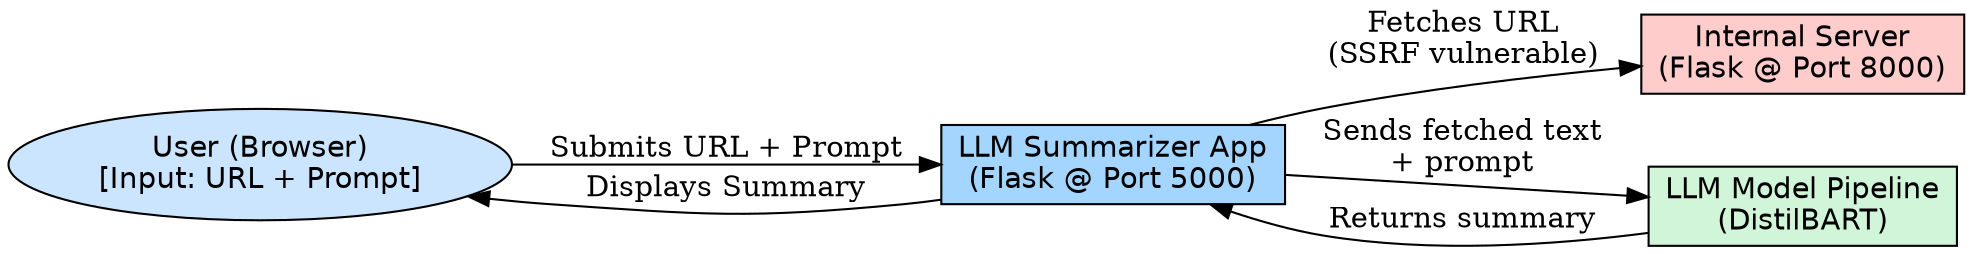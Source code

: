 digraph SSRF_LLM_Architecture {
    rankdir=LR;
    node [shape=box, style=filled, fillcolor="#e0f0ff", fontname="Helvetica"];

    User [label="User (Browser)\n[Input: URL + Prompt]", shape=oval, fillcolor="#cce5ff"];
    LLMApp [label="LLM Summarizer App\n(Flask @ Port 5000)", fillcolor="#a3d5ff"];
    InternalServer [label="Internal Server\n(Flask @ Port 8000)", fillcolor="#ffcccc"];
    Transformer [label="LLM Model Pipeline\n(DistilBART)", fillcolor="#d0f5d8"];

    User -> LLMApp [label="Submits URL + Prompt"];
    LLMApp -> InternalServer [label="Fetches URL\n(SSRF vulnerable)"];
    LLMApp -> Transformer [label="Sends fetched text\n+ prompt"];
    Transformer -> LLMApp [label="Returns summary"];
    LLMApp -> User [label="Displays Summary"];
}
